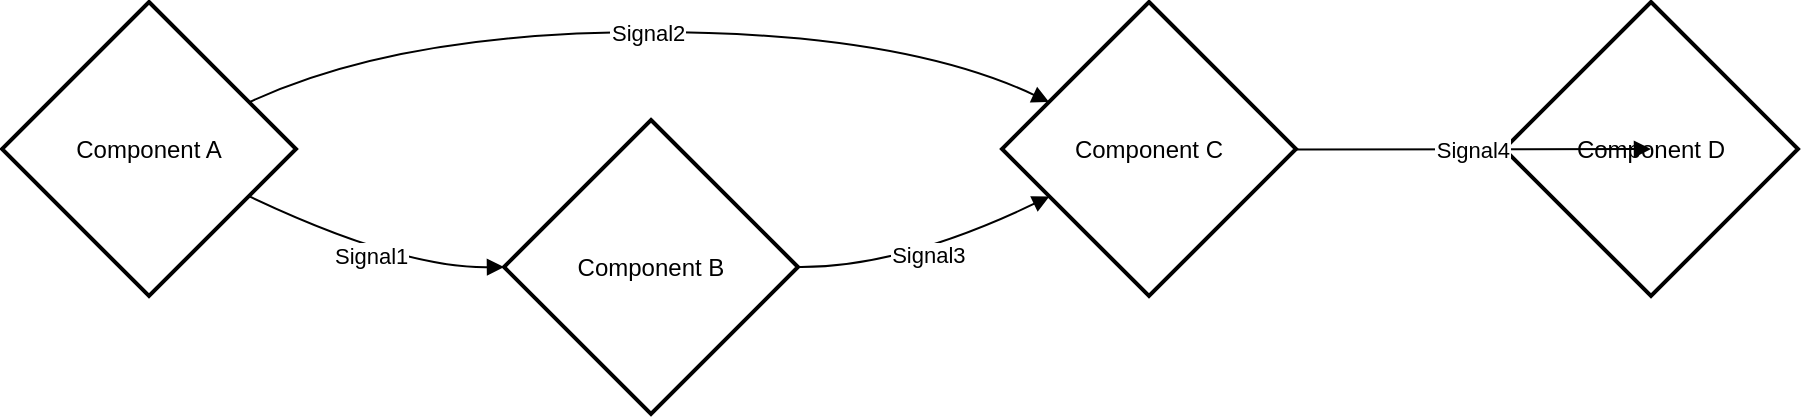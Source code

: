 <mxfile version="21.1.9" type="github">
  <diagram name="Page-1" id="NdhGw3FvbMqTjwLYdNwg">
    <mxGraphModel>
      <root>
        <mxCell id="0" />
        <mxCell id="1" parent="0" />
        <mxCell id="2" value="Component A" style="rhombus;strokeWidth=2;whiteSpace=wrap;" vertex="1" parent="1">
          <mxGeometry width="147" height="147" as="geometry" />
        </mxCell>
        <mxCell id="3" value="Component B" style="rhombus;strokeWidth=2;whiteSpace=wrap;" vertex="1" parent="1">
          <mxGeometry x="251" y="59" width="147" height="147" as="geometry" />
        </mxCell>
        <mxCell id="4" value="Component C" style="rhombus;strokeWidth=2;whiteSpace=wrap;" vertex="1" parent="1">
          <mxGeometry x="500" width="147" height="147" as="geometry" />
        </mxCell>
        <mxCell id="5" value="Component D" style="rhombus;strokeWidth=2;whiteSpace=wrap;" vertex="1" parent="1">
          <mxGeometry x="751" width="147" height="147" as="geometry" />
        </mxCell>
        <mxCell id="6" value="Signal1" style="curved=1;startArrow=none;endArrow=block;exitX=1.001;exitY=0.737;entryX=-0.003;entryY=0.5;" edge="1" parent="1" source="2" target="3">
          <mxGeometry relative="1" as="geometry">
            <Array as="points">
              <mxPoint x="199" y="133" />
            </Array>
          </mxGeometry>
        </mxCell>
        <mxCell id="7" value="Signal2" style="curved=1;startArrow=none;endArrow=block;exitX=1.001;exitY=0.266;entryX=0.003;entryY=0.266;" edge="1" parent="1" source="2" target="4">
          <mxGeometry relative="1" as="geometry">
            <Array as="points">
              <mxPoint x="199" y="15" />
              <mxPoint x="449" y="15" />
            </Array>
          </mxGeometry>
        </mxCell>
        <mxCell id="8" value="Signal3" style="curved=1;startArrow=none;endArrow=block;exitX=0.994;exitY=0.5;entryX=0.003;entryY=0.737;" edge="1" parent="1" source="3" target="4">
          <mxGeometry relative="1" as="geometry">
            <Array as="points">
              <mxPoint x="449" y="133" />
            </Array>
          </mxGeometry>
        </mxCell>
        <mxCell id="9" value="Signal4" style="curved=1;startArrow=none;endArrow=block;exitX=1.006;exitY=0.502;entryX=0.003;entryY=0.502;" edge="1" parent="1" source="4" target="5">
          <mxGeometry relative="1" as="geometry">
            <Array as="points" />
          </mxGeometry>
        </mxCell>
      </root>
    </mxGraphModel>
  </diagram>
</mxfile>

